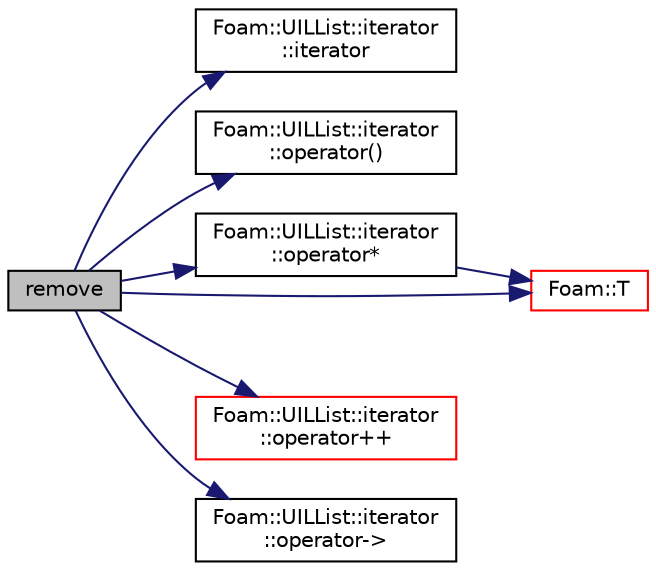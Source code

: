 digraph "remove"
{
  bgcolor="transparent";
  edge [fontname="Helvetica",fontsize="10",labelfontname="Helvetica",labelfontsize="10"];
  node [fontname="Helvetica",fontsize="10",shape=record];
  rankdir="LR";
  Node1 [label="remove",height=0.2,width=0.4,color="black", fillcolor="grey75", style="filled" fontcolor="black"];
  Node1 -> Node2 [color="midnightblue",fontsize="10",style="solid",fontname="Helvetica"];
  Node2 [label="Foam::UILList::iterator\l::iterator",height=0.2,width=0.4,color="black",URL="$classFoam_1_1UILList_1_1iterator.html#aef2e3ca057428dbce4b5a155e3fc6945"];
  Node1 -> Node3 [color="midnightblue",fontsize="10",style="solid",fontname="Helvetica"];
  Node3 [label="Foam::UILList::iterator\l::operator()",height=0.2,width=0.4,color="black",URL="$classFoam_1_1UILList_1_1iterator.html#af401023eda77c00042e140e3518abcc7"];
  Node1 -> Node4 [color="midnightblue",fontsize="10",style="solid",fontname="Helvetica"];
  Node4 [label="Foam::UILList::iterator\l::operator*",height=0.2,width=0.4,color="black",URL="$classFoam_1_1UILList_1_1iterator.html#aa149c2249879e7727f33688b76bf2c99"];
  Node4 -> Node5 [color="midnightblue",fontsize="10",style="solid",fontname="Helvetica"];
  Node5 [label="Foam::T",height=0.2,width=0.4,color="red",URL="$namespaceFoam.html#ae57fda0abb14bb0944947c463c6e09d4"];
  Node1 -> Node6 [color="midnightblue",fontsize="10",style="solid",fontname="Helvetica"];
  Node6 [label="Foam::UILList::iterator\l::operator++",height=0.2,width=0.4,color="red",URL="$classFoam_1_1UILList_1_1iterator.html#af1b1c7856a59f34c7d3570f946a2ff00"];
  Node1 -> Node7 [color="midnightblue",fontsize="10",style="solid",fontname="Helvetica"];
  Node7 [label="Foam::UILList::iterator\l::operator-\>",height=0.2,width=0.4,color="black",URL="$classFoam_1_1UILList_1_1iterator.html#a33ce448509e9cc0d73861e4c1919c7a7"];
  Node1 -> Node5 [color="midnightblue",fontsize="10",style="solid",fontname="Helvetica"];
}
